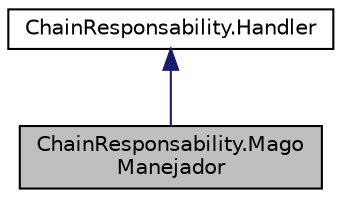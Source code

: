 digraph "ChainResponsability.MagoManejador"
{
 // LATEX_PDF_SIZE
  edge [fontname="Helvetica",fontsize="10",labelfontname="Helvetica",labelfontsize="10"];
  node [fontname="Helvetica",fontsize="10",shape=record];
  Node1 [label="ChainResponsability.Mago\lManejador",height=0.2,width=0.4,color="black", fillcolor="grey75", style="filled", fontcolor="black",tooltip=" "];
  Node2 -> Node1 [dir="back",color="midnightblue",fontsize="10",style="solid"];
  Node2 [label="ChainResponsability.Handler",height=0.2,width=0.4,color="black", fillcolor="white", style="filled",URL="$class_chain_responsability_1_1_handler.html",tooltip=" "];
}
